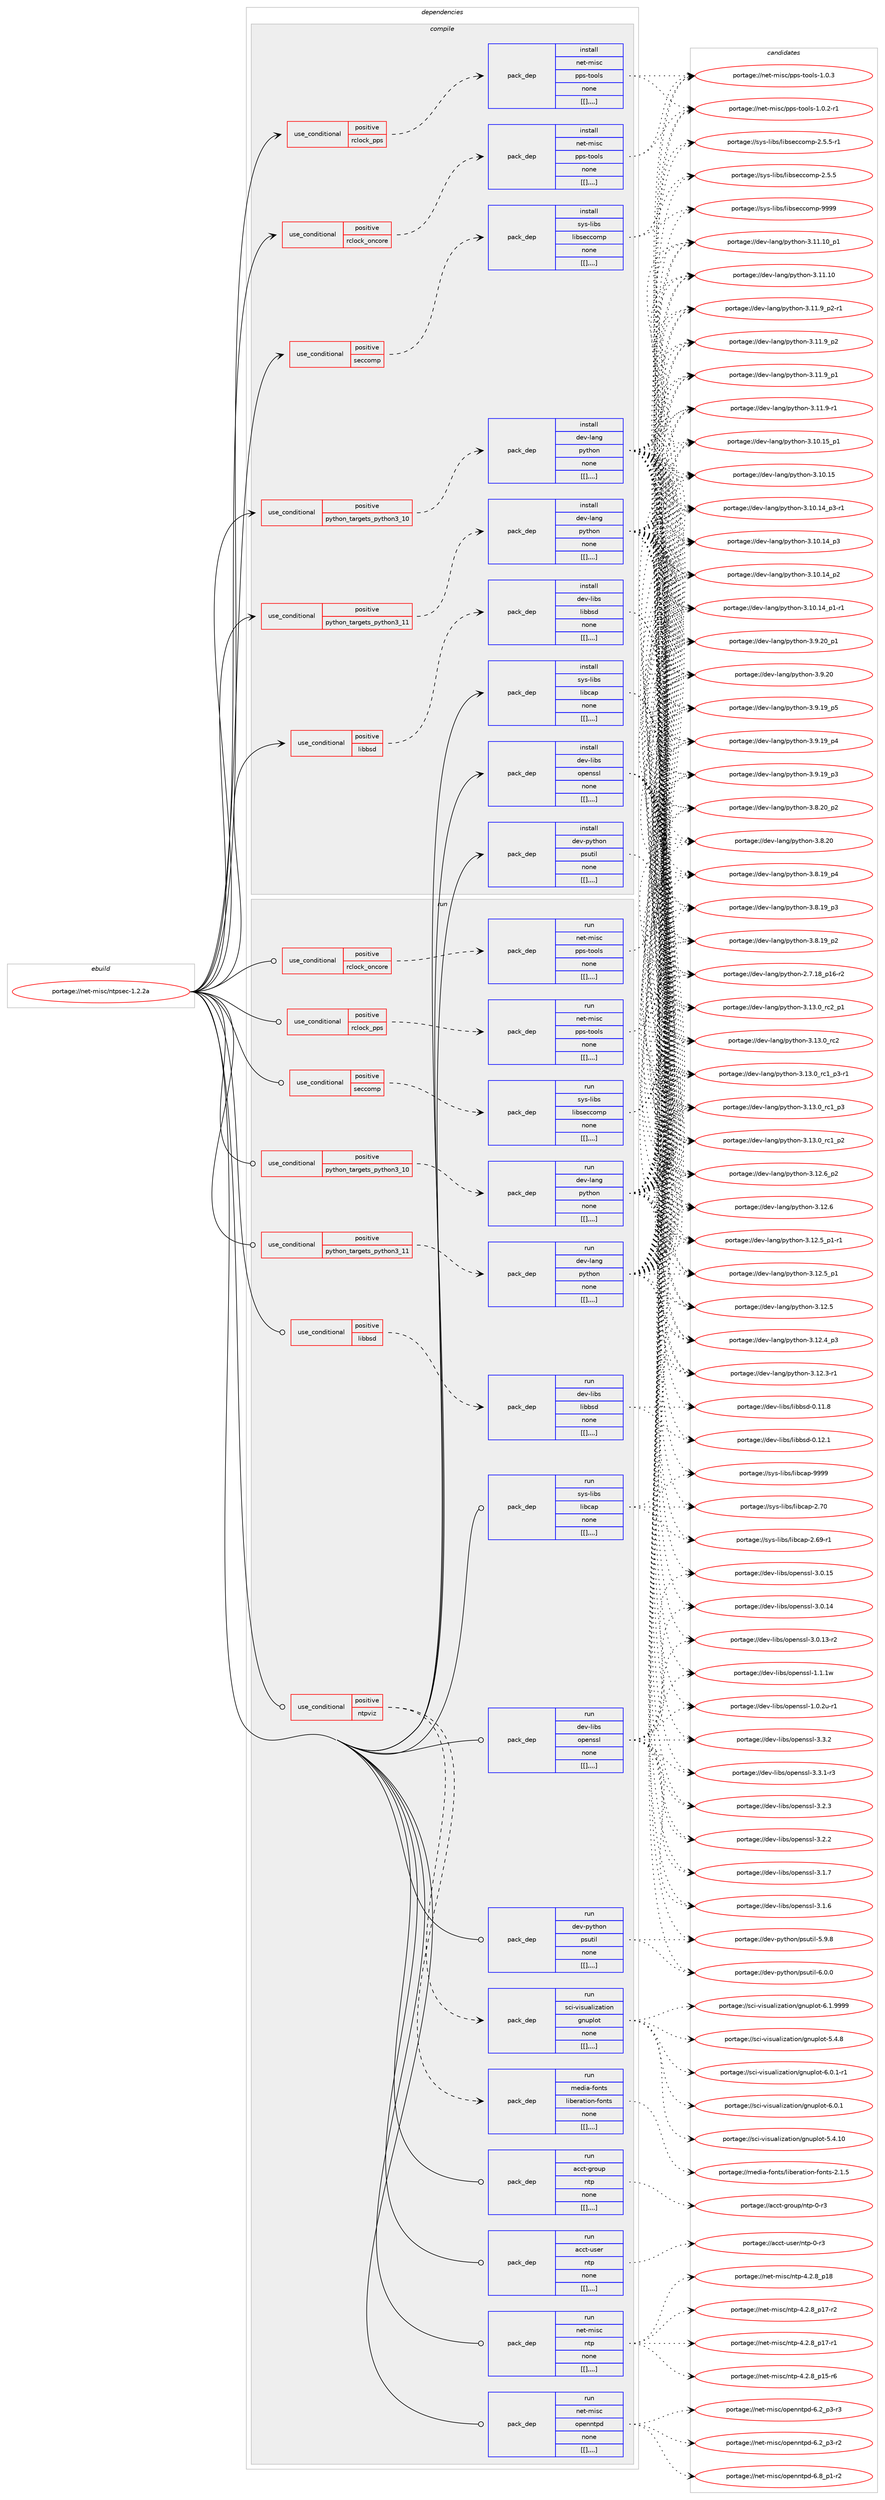 digraph prolog {

# *************
# Graph options
# *************

newrank=true;
concentrate=true;
compound=true;
graph [rankdir=LR,fontname=Helvetica,fontsize=10,ranksep=1.5];#, ranksep=2.5, nodesep=0.2];
edge  [arrowhead=vee];
node  [fontname=Helvetica,fontsize=10];

# **********
# The ebuild
# **********

subgraph cluster_leftcol {
color=gray;
label=<<i>ebuild</i>>;
id [label="portage://net-misc/ntpsec-1.2.2a", color=red, width=4, href="../net-misc/ntpsec-1.2.2a.svg"];
}

# ****************
# The dependencies
# ****************

subgraph cluster_midcol {
color=gray;
label=<<i>dependencies</i>>;
subgraph cluster_compile {
fillcolor="#eeeeee";
style=filled;
label=<<i>compile</i>>;
subgraph cond101853 {
dependency383273 [label=<<TABLE BORDER="0" CELLBORDER="1" CELLSPACING="0" CELLPADDING="4"><TR><TD ROWSPAN="3" CELLPADDING="10">use_conditional</TD></TR><TR><TD>positive</TD></TR><TR><TD>libbsd</TD></TR></TABLE>>, shape=none, color=red];
subgraph pack278698 {
dependency383274 [label=<<TABLE BORDER="0" CELLBORDER="1" CELLSPACING="0" CELLPADDING="4" WIDTH="220"><TR><TD ROWSPAN="6" CELLPADDING="30">pack_dep</TD></TR><TR><TD WIDTH="110">install</TD></TR><TR><TD>dev-libs</TD></TR><TR><TD>libbsd</TD></TR><TR><TD>none</TD></TR><TR><TD>[[],,,,]</TD></TR></TABLE>>, shape=none, color=blue];
}
dependency383273:e -> dependency383274:w [weight=20,style="dashed",arrowhead="vee"];
}
id:e -> dependency383273:w [weight=20,style="solid",arrowhead="vee"];
subgraph cond101854 {
dependency383275 [label=<<TABLE BORDER="0" CELLBORDER="1" CELLSPACING="0" CELLPADDING="4"><TR><TD ROWSPAN="3" CELLPADDING="10">use_conditional</TD></TR><TR><TD>positive</TD></TR><TR><TD>python_targets_python3_10</TD></TR></TABLE>>, shape=none, color=red];
subgraph pack278699 {
dependency383276 [label=<<TABLE BORDER="0" CELLBORDER="1" CELLSPACING="0" CELLPADDING="4" WIDTH="220"><TR><TD ROWSPAN="6" CELLPADDING="30">pack_dep</TD></TR><TR><TD WIDTH="110">install</TD></TR><TR><TD>dev-lang</TD></TR><TR><TD>python</TD></TR><TR><TD>none</TD></TR><TR><TD>[[],,,,]</TD></TR></TABLE>>, shape=none, color=blue];
}
dependency383275:e -> dependency383276:w [weight=20,style="dashed",arrowhead="vee"];
}
id:e -> dependency383275:w [weight=20,style="solid",arrowhead="vee"];
subgraph cond101855 {
dependency383277 [label=<<TABLE BORDER="0" CELLBORDER="1" CELLSPACING="0" CELLPADDING="4"><TR><TD ROWSPAN="3" CELLPADDING="10">use_conditional</TD></TR><TR><TD>positive</TD></TR><TR><TD>python_targets_python3_11</TD></TR></TABLE>>, shape=none, color=red];
subgraph pack278700 {
dependency383278 [label=<<TABLE BORDER="0" CELLBORDER="1" CELLSPACING="0" CELLPADDING="4" WIDTH="220"><TR><TD ROWSPAN="6" CELLPADDING="30">pack_dep</TD></TR><TR><TD WIDTH="110">install</TD></TR><TR><TD>dev-lang</TD></TR><TR><TD>python</TD></TR><TR><TD>none</TD></TR><TR><TD>[[],,,,]</TD></TR></TABLE>>, shape=none, color=blue];
}
dependency383277:e -> dependency383278:w [weight=20,style="dashed",arrowhead="vee"];
}
id:e -> dependency383277:w [weight=20,style="solid",arrowhead="vee"];
subgraph cond101856 {
dependency383279 [label=<<TABLE BORDER="0" CELLBORDER="1" CELLSPACING="0" CELLPADDING="4"><TR><TD ROWSPAN="3" CELLPADDING="10">use_conditional</TD></TR><TR><TD>positive</TD></TR><TR><TD>rclock_oncore</TD></TR></TABLE>>, shape=none, color=red];
subgraph pack278701 {
dependency383280 [label=<<TABLE BORDER="0" CELLBORDER="1" CELLSPACING="0" CELLPADDING="4" WIDTH="220"><TR><TD ROWSPAN="6" CELLPADDING="30">pack_dep</TD></TR><TR><TD WIDTH="110">install</TD></TR><TR><TD>net-misc</TD></TR><TR><TD>pps-tools</TD></TR><TR><TD>none</TD></TR><TR><TD>[[],,,,]</TD></TR></TABLE>>, shape=none, color=blue];
}
dependency383279:e -> dependency383280:w [weight=20,style="dashed",arrowhead="vee"];
}
id:e -> dependency383279:w [weight=20,style="solid",arrowhead="vee"];
subgraph cond101857 {
dependency383281 [label=<<TABLE BORDER="0" CELLBORDER="1" CELLSPACING="0" CELLPADDING="4"><TR><TD ROWSPAN="3" CELLPADDING="10">use_conditional</TD></TR><TR><TD>positive</TD></TR><TR><TD>rclock_pps</TD></TR></TABLE>>, shape=none, color=red];
subgraph pack278702 {
dependency383282 [label=<<TABLE BORDER="0" CELLBORDER="1" CELLSPACING="0" CELLPADDING="4" WIDTH="220"><TR><TD ROWSPAN="6" CELLPADDING="30">pack_dep</TD></TR><TR><TD WIDTH="110">install</TD></TR><TR><TD>net-misc</TD></TR><TR><TD>pps-tools</TD></TR><TR><TD>none</TD></TR><TR><TD>[[],,,,]</TD></TR></TABLE>>, shape=none, color=blue];
}
dependency383281:e -> dependency383282:w [weight=20,style="dashed",arrowhead="vee"];
}
id:e -> dependency383281:w [weight=20,style="solid",arrowhead="vee"];
subgraph cond101858 {
dependency383283 [label=<<TABLE BORDER="0" CELLBORDER="1" CELLSPACING="0" CELLPADDING="4"><TR><TD ROWSPAN="3" CELLPADDING="10">use_conditional</TD></TR><TR><TD>positive</TD></TR><TR><TD>seccomp</TD></TR></TABLE>>, shape=none, color=red];
subgraph pack278703 {
dependency383284 [label=<<TABLE BORDER="0" CELLBORDER="1" CELLSPACING="0" CELLPADDING="4" WIDTH="220"><TR><TD ROWSPAN="6" CELLPADDING="30">pack_dep</TD></TR><TR><TD WIDTH="110">install</TD></TR><TR><TD>sys-libs</TD></TR><TR><TD>libseccomp</TD></TR><TR><TD>none</TD></TR><TR><TD>[[],,,,]</TD></TR></TABLE>>, shape=none, color=blue];
}
dependency383283:e -> dependency383284:w [weight=20,style="dashed",arrowhead="vee"];
}
id:e -> dependency383283:w [weight=20,style="solid",arrowhead="vee"];
subgraph pack278704 {
dependency383285 [label=<<TABLE BORDER="0" CELLBORDER="1" CELLSPACING="0" CELLPADDING="4" WIDTH="220"><TR><TD ROWSPAN="6" CELLPADDING="30">pack_dep</TD></TR><TR><TD WIDTH="110">install</TD></TR><TR><TD>dev-libs</TD></TR><TR><TD>openssl</TD></TR><TR><TD>none</TD></TR><TR><TD>[[],,,,]</TD></TR></TABLE>>, shape=none, color=blue];
}
id:e -> dependency383285:w [weight=20,style="solid",arrowhead="vee"];
subgraph pack278705 {
dependency383286 [label=<<TABLE BORDER="0" CELLBORDER="1" CELLSPACING="0" CELLPADDING="4" WIDTH="220"><TR><TD ROWSPAN="6" CELLPADDING="30">pack_dep</TD></TR><TR><TD WIDTH="110">install</TD></TR><TR><TD>dev-python</TD></TR><TR><TD>psutil</TD></TR><TR><TD>none</TD></TR><TR><TD>[[],,,,]</TD></TR></TABLE>>, shape=none, color=blue];
}
id:e -> dependency383286:w [weight=20,style="solid",arrowhead="vee"];
subgraph pack278706 {
dependency383287 [label=<<TABLE BORDER="0" CELLBORDER="1" CELLSPACING="0" CELLPADDING="4" WIDTH="220"><TR><TD ROWSPAN="6" CELLPADDING="30">pack_dep</TD></TR><TR><TD WIDTH="110">install</TD></TR><TR><TD>sys-libs</TD></TR><TR><TD>libcap</TD></TR><TR><TD>none</TD></TR><TR><TD>[[],,,,]</TD></TR></TABLE>>, shape=none, color=blue];
}
id:e -> dependency383287:w [weight=20,style="solid",arrowhead="vee"];
}
subgraph cluster_compileandrun {
fillcolor="#eeeeee";
style=filled;
label=<<i>compile and run</i>>;
}
subgraph cluster_run {
fillcolor="#eeeeee";
style=filled;
label=<<i>run</i>>;
subgraph cond101859 {
dependency383288 [label=<<TABLE BORDER="0" CELLBORDER="1" CELLSPACING="0" CELLPADDING="4"><TR><TD ROWSPAN="3" CELLPADDING="10">use_conditional</TD></TR><TR><TD>positive</TD></TR><TR><TD>libbsd</TD></TR></TABLE>>, shape=none, color=red];
subgraph pack278707 {
dependency383289 [label=<<TABLE BORDER="0" CELLBORDER="1" CELLSPACING="0" CELLPADDING="4" WIDTH="220"><TR><TD ROWSPAN="6" CELLPADDING="30">pack_dep</TD></TR><TR><TD WIDTH="110">run</TD></TR><TR><TD>dev-libs</TD></TR><TR><TD>libbsd</TD></TR><TR><TD>none</TD></TR><TR><TD>[[],,,,]</TD></TR></TABLE>>, shape=none, color=blue];
}
dependency383288:e -> dependency383289:w [weight=20,style="dashed",arrowhead="vee"];
}
id:e -> dependency383288:w [weight=20,style="solid",arrowhead="odot"];
subgraph cond101860 {
dependency383290 [label=<<TABLE BORDER="0" CELLBORDER="1" CELLSPACING="0" CELLPADDING="4"><TR><TD ROWSPAN="3" CELLPADDING="10">use_conditional</TD></TR><TR><TD>positive</TD></TR><TR><TD>ntpviz</TD></TR></TABLE>>, shape=none, color=red];
subgraph pack278708 {
dependency383291 [label=<<TABLE BORDER="0" CELLBORDER="1" CELLSPACING="0" CELLPADDING="4" WIDTH="220"><TR><TD ROWSPAN="6" CELLPADDING="30">pack_dep</TD></TR><TR><TD WIDTH="110">run</TD></TR><TR><TD>media-fonts</TD></TR><TR><TD>liberation-fonts</TD></TR><TR><TD>none</TD></TR><TR><TD>[[],,,,]</TD></TR></TABLE>>, shape=none, color=blue];
}
dependency383290:e -> dependency383291:w [weight=20,style="dashed",arrowhead="vee"];
subgraph pack278709 {
dependency383292 [label=<<TABLE BORDER="0" CELLBORDER="1" CELLSPACING="0" CELLPADDING="4" WIDTH="220"><TR><TD ROWSPAN="6" CELLPADDING="30">pack_dep</TD></TR><TR><TD WIDTH="110">run</TD></TR><TR><TD>sci-visualization</TD></TR><TR><TD>gnuplot</TD></TR><TR><TD>none</TD></TR><TR><TD>[[],,,,]</TD></TR></TABLE>>, shape=none, color=blue];
}
dependency383290:e -> dependency383292:w [weight=20,style="dashed",arrowhead="vee"];
}
id:e -> dependency383290:w [weight=20,style="solid",arrowhead="odot"];
subgraph cond101861 {
dependency383293 [label=<<TABLE BORDER="0" CELLBORDER="1" CELLSPACING="0" CELLPADDING="4"><TR><TD ROWSPAN="3" CELLPADDING="10">use_conditional</TD></TR><TR><TD>positive</TD></TR><TR><TD>python_targets_python3_10</TD></TR></TABLE>>, shape=none, color=red];
subgraph pack278710 {
dependency383294 [label=<<TABLE BORDER="0" CELLBORDER="1" CELLSPACING="0" CELLPADDING="4" WIDTH="220"><TR><TD ROWSPAN="6" CELLPADDING="30">pack_dep</TD></TR><TR><TD WIDTH="110">run</TD></TR><TR><TD>dev-lang</TD></TR><TR><TD>python</TD></TR><TR><TD>none</TD></TR><TR><TD>[[],,,,]</TD></TR></TABLE>>, shape=none, color=blue];
}
dependency383293:e -> dependency383294:w [weight=20,style="dashed",arrowhead="vee"];
}
id:e -> dependency383293:w [weight=20,style="solid",arrowhead="odot"];
subgraph cond101862 {
dependency383295 [label=<<TABLE BORDER="0" CELLBORDER="1" CELLSPACING="0" CELLPADDING="4"><TR><TD ROWSPAN="3" CELLPADDING="10">use_conditional</TD></TR><TR><TD>positive</TD></TR><TR><TD>python_targets_python3_11</TD></TR></TABLE>>, shape=none, color=red];
subgraph pack278711 {
dependency383296 [label=<<TABLE BORDER="0" CELLBORDER="1" CELLSPACING="0" CELLPADDING="4" WIDTH="220"><TR><TD ROWSPAN="6" CELLPADDING="30">pack_dep</TD></TR><TR><TD WIDTH="110">run</TD></TR><TR><TD>dev-lang</TD></TR><TR><TD>python</TD></TR><TR><TD>none</TD></TR><TR><TD>[[],,,,]</TD></TR></TABLE>>, shape=none, color=blue];
}
dependency383295:e -> dependency383296:w [weight=20,style="dashed",arrowhead="vee"];
}
id:e -> dependency383295:w [weight=20,style="solid",arrowhead="odot"];
subgraph cond101863 {
dependency383297 [label=<<TABLE BORDER="0" CELLBORDER="1" CELLSPACING="0" CELLPADDING="4"><TR><TD ROWSPAN="3" CELLPADDING="10">use_conditional</TD></TR><TR><TD>positive</TD></TR><TR><TD>rclock_oncore</TD></TR></TABLE>>, shape=none, color=red];
subgraph pack278712 {
dependency383298 [label=<<TABLE BORDER="0" CELLBORDER="1" CELLSPACING="0" CELLPADDING="4" WIDTH="220"><TR><TD ROWSPAN="6" CELLPADDING="30">pack_dep</TD></TR><TR><TD WIDTH="110">run</TD></TR><TR><TD>net-misc</TD></TR><TR><TD>pps-tools</TD></TR><TR><TD>none</TD></TR><TR><TD>[[],,,,]</TD></TR></TABLE>>, shape=none, color=blue];
}
dependency383297:e -> dependency383298:w [weight=20,style="dashed",arrowhead="vee"];
}
id:e -> dependency383297:w [weight=20,style="solid",arrowhead="odot"];
subgraph cond101864 {
dependency383299 [label=<<TABLE BORDER="0" CELLBORDER="1" CELLSPACING="0" CELLPADDING="4"><TR><TD ROWSPAN="3" CELLPADDING="10">use_conditional</TD></TR><TR><TD>positive</TD></TR><TR><TD>rclock_pps</TD></TR></TABLE>>, shape=none, color=red];
subgraph pack278713 {
dependency383300 [label=<<TABLE BORDER="0" CELLBORDER="1" CELLSPACING="0" CELLPADDING="4" WIDTH="220"><TR><TD ROWSPAN="6" CELLPADDING="30">pack_dep</TD></TR><TR><TD WIDTH="110">run</TD></TR><TR><TD>net-misc</TD></TR><TR><TD>pps-tools</TD></TR><TR><TD>none</TD></TR><TR><TD>[[],,,,]</TD></TR></TABLE>>, shape=none, color=blue];
}
dependency383299:e -> dependency383300:w [weight=20,style="dashed",arrowhead="vee"];
}
id:e -> dependency383299:w [weight=20,style="solid",arrowhead="odot"];
subgraph cond101865 {
dependency383301 [label=<<TABLE BORDER="0" CELLBORDER="1" CELLSPACING="0" CELLPADDING="4"><TR><TD ROWSPAN="3" CELLPADDING="10">use_conditional</TD></TR><TR><TD>positive</TD></TR><TR><TD>seccomp</TD></TR></TABLE>>, shape=none, color=red];
subgraph pack278714 {
dependency383302 [label=<<TABLE BORDER="0" CELLBORDER="1" CELLSPACING="0" CELLPADDING="4" WIDTH="220"><TR><TD ROWSPAN="6" CELLPADDING="30">pack_dep</TD></TR><TR><TD WIDTH="110">run</TD></TR><TR><TD>sys-libs</TD></TR><TR><TD>libseccomp</TD></TR><TR><TD>none</TD></TR><TR><TD>[[],,,,]</TD></TR></TABLE>>, shape=none, color=blue];
}
dependency383301:e -> dependency383302:w [weight=20,style="dashed",arrowhead="vee"];
}
id:e -> dependency383301:w [weight=20,style="solid",arrowhead="odot"];
subgraph pack278715 {
dependency383303 [label=<<TABLE BORDER="0" CELLBORDER="1" CELLSPACING="0" CELLPADDING="4" WIDTH="220"><TR><TD ROWSPAN="6" CELLPADDING="30">pack_dep</TD></TR><TR><TD WIDTH="110">run</TD></TR><TR><TD>acct-group</TD></TR><TR><TD>ntp</TD></TR><TR><TD>none</TD></TR><TR><TD>[[],,,,]</TD></TR></TABLE>>, shape=none, color=blue];
}
id:e -> dependency383303:w [weight=20,style="solid",arrowhead="odot"];
subgraph pack278716 {
dependency383304 [label=<<TABLE BORDER="0" CELLBORDER="1" CELLSPACING="0" CELLPADDING="4" WIDTH="220"><TR><TD ROWSPAN="6" CELLPADDING="30">pack_dep</TD></TR><TR><TD WIDTH="110">run</TD></TR><TR><TD>acct-user</TD></TR><TR><TD>ntp</TD></TR><TR><TD>none</TD></TR><TR><TD>[[],,,,]</TD></TR></TABLE>>, shape=none, color=blue];
}
id:e -> dependency383304:w [weight=20,style="solid",arrowhead="odot"];
subgraph pack278717 {
dependency383305 [label=<<TABLE BORDER="0" CELLBORDER="1" CELLSPACING="0" CELLPADDING="4" WIDTH="220"><TR><TD ROWSPAN="6" CELLPADDING="30">pack_dep</TD></TR><TR><TD WIDTH="110">run</TD></TR><TR><TD>dev-libs</TD></TR><TR><TD>openssl</TD></TR><TR><TD>none</TD></TR><TR><TD>[[],,,,]</TD></TR></TABLE>>, shape=none, color=blue];
}
id:e -> dependency383305:w [weight=20,style="solid",arrowhead="odot"];
subgraph pack278718 {
dependency383306 [label=<<TABLE BORDER="0" CELLBORDER="1" CELLSPACING="0" CELLPADDING="4" WIDTH="220"><TR><TD ROWSPAN="6" CELLPADDING="30">pack_dep</TD></TR><TR><TD WIDTH="110">run</TD></TR><TR><TD>dev-python</TD></TR><TR><TD>psutil</TD></TR><TR><TD>none</TD></TR><TR><TD>[[],,,,]</TD></TR></TABLE>>, shape=none, color=blue];
}
id:e -> dependency383306:w [weight=20,style="solid",arrowhead="odot"];
subgraph pack278719 {
dependency383307 [label=<<TABLE BORDER="0" CELLBORDER="1" CELLSPACING="0" CELLPADDING="4" WIDTH="220"><TR><TD ROWSPAN="6" CELLPADDING="30">pack_dep</TD></TR><TR><TD WIDTH="110">run</TD></TR><TR><TD>sys-libs</TD></TR><TR><TD>libcap</TD></TR><TR><TD>none</TD></TR><TR><TD>[[],,,,]</TD></TR></TABLE>>, shape=none, color=blue];
}
id:e -> dependency383307:w [weight=20,style="solid",arrowhead="odot"];
subgraph pack278720 {
dependency383308 [label=<<TABLE BORDER="0" CELLBORDER="1" CELLSPACING="0" CELLPADDING="4" WIDTH="220"><TR><TD ROWSPAN="6" CELLPADDING="30">pack_dep</TD></TR><TR><TD WIDTH="110">run</TD></TR><TR><TD>net-misc</TD></TR><TR><TD>ntp</TD></TR><TR><TD>none</TD></TR><TR><TD>[[],,,,]</TD></TR></TABLE>>, shape=none, color=blue];
}
id:e -> dependency383308:w [weight=20,style="solid",arrowhead="odot"];
subgraph pack278721 {
dependency383309 [label=<<TABLE BORDER="0" CELLBORDER="1" CELLSPACING="0" CELLPADDING="4" WIDTH="220"><TR><TD ROWSPAN="6" CELLPADDING="30">pack_dep</TD></TR><TR><TD WIDTH="110">run</TD></TR><TR><TD>net-misc</TD></TR><TR><TD>openntpd</TD></TR><TR><TD>none</TD></TR><TR><TD>[[],,,,]</TD></TR></TABLE>>, shape=none, color=blue];
}
id:e -> dependency383309:w [weight=20,style="solid",arrowhead="odot"];
}
}

# **************
# The candidates
# **************

subgraph cluster_choices {
rank=same;
color=gray;
label=<<i>candidates</i>>;

subgraph choice278698 {
color=black;
nodesep=1;
choice100101118451081059811547108105989811510045484649504649 [label="portage://dev-libs/libbsd-0.12.1", color=red, width=4,href="../dev-libs/libbsd-0.12.1.svg"];
choice100101118451081059811547108105989811510045484649494656 [label="portage://dev-libs/libbsd-0.11.8", color=red, width=4,href="../dev-libs/libbsd-0.11.8.svg"];
dependency383274:e -> choice100101118451081059811547108105989811510045484649504649:w [style=dotted,weight="100"];
dependency383274:e -> choice100101118451081059811547108105989811510045484649494656:w [style=dotted,weight="100"];
}
subgraph choice278699 {
color=black;
nodesep=1;
choice100101118451089711010347112121116104111110455146495146489511499509511249 [label="portage://dev-lang/python-3.13.0_rc2_p1", color=red, width=4,href="../dev-lang/python-3.13.0_rc2_p1.svg"];
choice10010111845108971101034711212111610411111045514649514648951149950 [label="portage://dev-lang/python-3.13.0_rc2", color=red, width=4,href="../dev-lang/python-3.13.0_rc2.svg"];
choice1001011184510897110103471121211161041111104551464951464895114994995112514511449 [label="portage://dev-lang/python-3.13.0_rc1_p3-r1", color=red, width=4,href="../dev-lang/python-3.13.0_rc1_p3-r1.svg"];
choice100101118451089711010347112121116104111110455146495146489511499499511251 [label="portage://dev-lang/python-3.13.0_rc1_p3", color=red, width=4,href="../dev-lang/python-3.13.0_rc1_p3.svg"];
choice100101118451089711010347112121116104111110455146495146489511499499511250 [label="portage://dev-lang/python-3.13.0_rc1_p2", color=red, width=4,href="../dev-lang/python-3.13.0_rc1_p2.svg"];
choice100101118451089711010347112121116104111110455146495046549511250 [label="portage://dev-lang/python-3.12.6_p2", color=red, width=4,href="../dev-lang/python-3.12.6_p2.svg"];
choice10010111845108971101034711212111610411111045514649504654 [label="portage://dev-lang/python-3.12.6", color=red, width=4,href="../dev-lang/python-3.12.6.svg"];
choice1001011184510897110103471121211161041111104551464950465395112494511449 [label="portage://dev-lang/python-3.12.5_p1-r1", color=red, width=4,href="../dev-lang/python-3.12.5_p1-r1.svg"];
choice100101118451089711010347112121116104111110455146495046539511249 [label="portage://dev-lang/python-3.12.5_p1", color=red, width=4,href="../dev-lang/python-3.12.5_p1.svg"];
choice10010111845108971101034711212111610411111045514649504653 [label="portage://dev-lang/python-3.12.5", color=red, width=4,href="../dev-lang/python-3.12.5.svg"];
choice100101118451089711010347112121116104111110455146495046529511251 [label="portage://dev-lang/python-3.12.4_p3", color=red, width=4,href="../dev-lang/python-3.12.4_p3.svg"];
choice100101118451089711010347112121116104111110455146495046514511449 [label="portage://dev-lang/python-3.12.3-r1", color=red, width=4,href="../dev-lang/python-3.12.3-r1.svg"];
choice10010111845108971101034711212111610411111045514649494649489511249 [label="portage://dev-lang/python-3.11.10_p1", color=red, width=4,href="../dev-lang/python-3.11.10_p1.svg"];
choice1001011184510897110103471121211161041111104551464949464948 [label="portage://dev-lang/python-3.11.10", color=red, width=4,href="../dev-lang/python-3.11.10.svg"];
choice1001011184510897110103471121211161041111104551464949465795112504511449 [label="portage://dev-lang/python-3.11.9_p2-r1", color=red, width=4,href="../dev-lang/python-3.11.9_p2-r1.svg"];
choice100101118451089711010347112121116104111110455146494946579511250 [label="portage://dev-lang/python-3.11.9_p2", color=red, width=4,href="../dev-lang/python-3.11.9_p2.svg"];
choice100101118451089711010347112121116104111110455146494946579511249 [label="portage://dev-lang/python-3.11.9_p1", color=red, width=4,href="../dev-lang/python-3.11.9_p1.svg"];
choice100101118451089711010347112121116104111110455146494946574511449 [label="portage://dev-lang/python-3.11.9-r1", color=red, width=4,href="../dev-lang/python-3.11.9-r1.svg"];
choice10010111845108971101034711212111610411111045514649484649539511249 [label="portage://dev-lang/python-3.10.15_p1", color=red, width=4,href="../dev-lang/python-3.10.15_p1.svg"];
choice1001011184510897110103471121211161041111104551464948464953 [label="portage://dev-lang/python-3.10.15", color=red, width=4,href="../dev-lang/python-3.10.15.svg"];
choice100101118451089711010347112121116104111110455146494846495295112514511449 [label="portage://dev-lang/python-3.10.14_p3-r1", color=red, width=4,href="../dev-lang/python-3.10.14_p3-r1.svg"];
choice10010111845108971101034711212111610411111045514649484649529511251 [label="portage://dev-lang/python-3.10.14_p3", color=red, width=4,href="../dev-lang/python-3.10.14_p3.svg"];
choice10010111845108971101034711212111610411111045514649484649529511250 [label="portage://dev-lang/python-3.10.14_p2", color=red, width=4,href="../dev-lang/python-3.10.14_p2.svg"];
choice100101118451089711010347112121116104111110455146494846495295112494511449 [label="portage://dev-lang/python-3.10.14_p1-r1", color=red, width=4,href="../dev-lang/python-3.10.14_p1-r1.svg"];
choice100101118451089711010347112121116104111110455146574650489511249 [label="portage://dev-lang/python-3.9.20_p1", color=red, width=4,href="../dev-lang/python-3.9.20_p1.svg"];
choice10010111845108971101034711212111610411111045514657465048 [label="portage://dev-lang/python-3.9.20", color=red, width=4,href="../dev-lang/python-3.9.20.svg"];
choice100101118451089711010347112121116104111110455146574649579511253 [label="portage://dev-lang/python-3.9.19_p5", color=red, width=4,href="../dev-lang/python-3.9.19_p5.svg"];
choice100101118451089711010347112121116104111110455146574649579511252 [label="portage://dev-lang/python-3.9.19_p4", color=red, width=4,href="../dev-lang/python-3.9.19_p4.svg"];
choice100101118451089711010347112121116104111110455146574649579511251 [label="portage://dev-lang/python-3.9.19_p3", color=red, width=4,href="../dev-lang/python-3.9.19_p3.svg"];
choice100101118451089711010347112121116104111110455146564650489511250 [label="portage://dev-lang/python-3.8.20_p2", color=red, width=4,href="../dev-lang/python-3.8.20_p2.svg"];
choice10010111845108971101034711212111610411111045514656465048 [label="portage://dev-lang/python-3.8.20", color=red, width=4,href="../dev-lang/python-3.8.20.svg"];
choice100101118451089711010347112121116104111110455146564649579511252 [label="portage://dev-lang/python-3.8.19_p4", color=red, width=4,href="../dev-lang/python-3.8.19_p4.svg"];
choice100101118451089711010347112121116104111110455146564649579511251 [label="portage://dev-lang/python-3.8.19_p3", color=red, width=4,href="../dev-lang/python-3.8.19_p3.svg"];
choice100101118451089711010347112121116104111110455146564649579511250 [label="portage://dev-lang/python-3.8.19_p2", color=red, width=4,href="../dev-lang/python-3.8.19_p2.svg"];
choice100101118451089711010347112121116104111110455046554649569511249544511450 [label="portage://dev-lang/python-2.7.18_p16-r2", color=red, width=4,href="../dev-lang/python-2.7.18_p16-r2.svg"];
dependency383276:e -> choice100101118451089711010347112121116104111110455146495146489511499509511249:w [style=dotted,weight="100"];
dependency383276:e -> choice10010111845108971101034711212111610411111045514649514648951149950:w [style=dotted,weight="100"];
dependency383276:e -> choice1001011184510897110103471121211161041111104551464951464895114994995112514511449:w [style=dotted,weight="100"];
dependency383276:e -> choice100101118451089711010347112121116104111110455146495146489511499499511251:w [style=dotted,weight="100"];
dependency383276:e -> choice100101118451089711010347112121116104111110455146495146489511499499511250:w [style=dotted,weight="100"];
dependency383276:e -> choice100101118451089711010347112121116104111110455146495046549511250:w [style=dotted,weight="100"];
dependency383276:e -> choice10010111845108971101034711212111610411111045514649504654:w [style=dotted,weight="100"];
dependency383276:e -> choice1001011184510897110103471121211161041111104551464950465395112494511449:w [style=dotted,weight="100"];
dependency383276:e -> choice100101118451089711010347112121116104111110455146495046539511249:w [style=dotted,weight="100"];
dependency383276:e -> choice10010111845108971101034711212111610411111045514649504653:w [style=dotted,weight="100"];
dependency383276:e -> choice100101118451089711010347112121116104111110455146495046529511251:w [style=dotted,weight="100"];
dependency383276:e -> choice100101118451089711010347112121116104111110455146495046514511449:w [style=dotted,weight="100"];
dependency383276:e -> choice10010111845108971101034711212111610411111045514649494649489511249:w [style=dotted,weight="100"];
dependency383276:e -> choice1001011184510897110103471121211161041111104551464949464948:w [style=dotted,weight="100"];
dependency383276:e -> choice1001011184510897110103471121211161041111104551464949465795112504511449:w [style=dotted,weight="100"];
dependency383276:e -> choice100101118451089711010347112121116104111110455146494946579511250:w [style=dotted,weight="100"];
dependency383276:e -> choice100101118451089711010347112121116104111110455146494946579511249:w [style=dotted,weight="100"];
dependency383276:e -> choice100101118451089711010347112121116104111110455146494946574511449:w [style=dotted,weight="100"];
dependency383276:e -> choice10010111845108971101034711212111610411111045514649484649539511249:w [style=dotted,weight="100"];
dependency383276:e -> choice1001011184510897110103471121211161041111104551464948464953:w [style=dotted,weight="100"];
dependency383276:e -> choice100101118451089711010347112121116104111110455146494846495295112514511449:w [style=dotted,weight="100"];
dependency383276:e -> choice10010111845108971101034711212111610411111045514649484649529511251:w [style=dotted,weight="100"];
dependency383276:e -> choice10010111845108971101034711212111610411111045514649484649529511250:w [style=dotted,weight="100"];
dependency383276:e -> choice100101118451089711010347112121116104111110455146494846495295112494511449:w [style=dotted,weight="100"];
dependency383276:e -> choice100101118451089711010347112121116104111110455146574650489511249:w [style=dotted,weight="100"];
dependency383276:e -> choice10010111845108971101034711212111610411111045514657465048:w [style=dotted,weight="100"];
dependency383276:e -> choice100101118451089711010347112121116104111110455146574649579511253:w [style=dotted,weight="100"];
dependency383276:e -> choice100101118451089711010347112121116104111110455146574649579511252:w [style=dotted,weight="100"];
dependency383276:e -> choice100101118451089711010347112121116104111110455146574649579511251:w [style=dotted,weight="100"];
dependency383276:e -> choice100101118451089711010347112121116104111110455146564650489511250:w [style=dotted,weight="100"];
dependency383276:e -> choice10010111845108971101034711212111610411111045514656465048:w [style=dotted,weight="100"];
dependency383276:e -> choice100101118451089711010347112121116104111110455146564649579511252:w [style=dotted,weight="100"];
dependency383276:e -> choice100101118451089711010347112121116104111110455146564649579511251:w [style=dotted,weight="100"];
dependency383276:e -> choice100101118451089711010347112121116104111110455146564649579511250:w [style=dotted,weight="100"];
dependency383276:e -> choice100101118451089711010347112121116104111110455046554649569511249544511450:w [style=dotted,weight="100"];
}
subgraph choice278700 {
color=black;
nodesep=1;
choice100101118451089711010347112121116104111110455146495146489511499509511249 [label="portage://dev-lang/python-3.13.0_rc2_p1", color=red, width=4,href="../dev-lang/python-3.13.0_rc2_p1.svg"];
choice10010111845108971101034711212111610411111045514649514648951149950 [label="portage://dev-lang/python-3.13.0_rc2", color=red, width=4,href="../dev-lang/python-3.13.0_rc2.svg"];
choice1001011184510897110103471121211161041111104551464951464895114994995112514511449 [label="portage://dev-lang/python-3.13.0_rc1_p3-r1", color=red, width=4,href="../dev-lang/python-3.13.0_rc1_p3-r1.svg"];
choice100101118451089711010347112121116104111110455146495146489511499499511251 [label="portage://dev-lang/python-3.13.0_rc1_p3", color=red, width=4,href="../dev-lang/python-3.13.0_rc1_p3.svg"];
choice100101118451089711010347112121116104111110455146495146489511499499511250 [label="portage://dev-lang/python-3.13.0_rc1_p2", color=red, width=4,href="../dev-lang/python-3.13.0_rc1_p2.svg"];
choice100101118451089711010347112121116104111110455146495046549511250 [label="portage://dev-lang/python-3.12.6_p2", color=red, width=4,href="../dev-lang/python-3.12.6_p2.svg"];
choice10010111845108971101034711212111610411111045514649504654 [label="portage://dev-lang/python-3.12.6", color=red, width=4,href="../dev-lang/python-3.12.6.svg"];
choice1001011184510897110103471121211161041111104551464950465395112494511449 [label="portage://dev-lang/python-3.12.5_p1-r1", color=red, width=4,href="../dev-lang/python-3.12.5_p1-r1.svg"];
choice100101118451089711010347112121116104111110455146495046539511249 [label="portage://dev-lang/python-3.12.5_p1", color=red, width=4,href="../dev-lang/python-3.12.5_p1.svg"];
choice10010111845108971101034711212111610411111045514649504653 [label="portage://dev-lang/python-3.12.5", color=red, width=4,href="../dev-lang/python-3.12.5.svg"];
choice100101118451089711010347112121116104111110455146495046529511251 [label="portage://dev-lang/python-3.12.4_p3", color=red, width=4,href="../dev-lang/python-3.12.4_p3.svg"];
choice100101118451089711010347112121116104111110455146495046514511449 [label="portage://dev-lang/python-3.12.3-r1", color=red, width=4,href="../dev-lang/python-3.12.3-r1.svg"];
choice10010111845108971101034711212111610411111045514649494649489511249 [label="portage://dev-lang/python-3.11.10_p1", color=red, width=4,href="../dev-lang/python-3.11.10_p1.svg"];
choice1001011184510897110103471121211161041111104551464949464948 [label="portage://dev-lang/python-3.11.10", color=red, width=4,href="../dev-lang/python-3.11.10.svg"];
choice1001011184510897110103471121211161041111104551464949465795112504511449 [label="portage://dev-lang/python-3.11.9_p2-r1", color=red, width=4,href="../dev-lang/python-3.11.9_p2-r1.svg"];
choice100101118451089711010347112121116104111110455146494946579511250 [label="portage://dev-lang/python-3.11.9_p2", color=red, width=4,href="../dev-lang/python-3.11.9_p2.svg"];
choice100101118451089711010347112121116104111110455146494946579511249 [label="portage://dev-lang/python-3.11.9_p1", color=red, width=4,href="../dev-lang/python-3.11.9_p1.svg"];
choice100101118451089711010347112121116104111110455146494946574511449 [label="portage://dev-lang/python-3.11.9-r1", color=red, width=4,href="../dev-lang/python-3.11.9-r1.svg"];
choice10010111845108971101034711212111610411111045514649484649539511249 [label="portage://dev-lang/python-3.10.15_p1", color=red, width=4,href="../dev-lang/python-3.10.15_p1.svg"];
choice1001011184510897110103471121211161041111104551464948464953 [label="portage://dev-lang/python-3.10.15", color=red, width=4,href="../dev-lang/python-3.10.15.svg"];
choice100101118451089711010347112121116104111110455146494846495295112514511449 [label="portage://dev-lang/python-3.10.14_p3-r1", color=red, width=4,href="../dev-lang/python-3.10.14_p3-r1.svg"];
choice10010111845108971101034711212111610411111045514649484649529511251 [label="portage://dev-lang/python-3.10.14_p3", color=red, width=4,href="../dev-lang/python-3.10.14_p3.svg"];
choice10010111845108971101034711212111610411111045514649484649529511250 [label="portage://dev-lang/python-3.10.14_p2", color=red, width=4,href="../dev-lang/python-3.10.14_p2.svg"];
choice100101118451089711010347112121116104111110455146494846495295112494511449 [label="portage://dev-lang/python-3.10.14_p1-r1", color=red, width=4,href="../dev-lang/python-3.10.14_p1-r1.svg"];
choice100101118451089711010347112121116104111110455146574650489511249 [label="portage://dev-lang/python-3.9.20_p1", color=red, width=4,href="../dev-lang/python-3.9.20_p1.svg"];
choice10010111845108971101034711212111610411111045514657465048 [label="portage://dev-lang/python-3.9.20", color=red, width=4,href="../dev-lang/python-3.9.20.svg"];
choice100101118451089711010347112121116104111110455146574649579511253 [label="portage://dev-lang/python-3.9.19_p5", color=red, width=4,href="../dev-lang/python-3.9.19_p5.svg"];
choice100101118451089711010347112121116104111110455146574649579511252 [label="portage://dev-lang/python-3.9.19_p4", color=red, width=4,href="../dev-lang/python-3.9.19_p4.svg"];
choice100101118451089711010347112121116104111110455146574649579511251 [label="portage://dev-lang/python-3.9.19_p3", color=red, width=4,href="../dev-lang/python-3.9.19_p3.svg"];
choice100101118451089711010347112121116104111110455146564650489511250 [label="portage://dev-lang/python-3.8.20_p2", color=red, width=4,href="../dev-lang/python-3.8.20_p2.svg"];
choice10010111845108971101034711212111610411111045514656465048 [label="portage://dev-lang/python-3.8.20", color=red, width=4,href="../dev-lang/python-3.8.20.svg"];
choice100101118451089711010347112121116104111110455146564649579511252 [label="portage://dev-lang/python-3.8.19_p4", color=red, width=4,href="../dev-lang/python-3.8.19_p4.svg"];
choice100101118451089711010347112121116104111110455146564649579511251 [label="portage://dev-lang/python-3.8.19_p3", color=red, width=4,href="../dev-lang/python-3.8.19_p3.svg"];
choice100101118451089711010347112121116104111110455146564649579511250 [label="portage://dev-lang/python-3.8.19_p2", color=red, width=4,href="../dev-lang/python-3.8.19_p2.svg"];
choice100101118451089711010347112121116104111110455046554649569511249544511450 [label="portage://dev-lang/python-2.7.18_p16-r2", color=red, width=4,href="../dev-lang/python-2.7.18_p16-r2.svg"];
dependency383278:e -> choice100101118451089711010347112121116104111110455146495146489511499509511249:w [style=dotted,weight="100"];
dependency383278:e -> choice10010111845108971101034711212111610411111045514649514648951149950:w [style=dotted,weight="100"];
dependency383278:e -> choice1001011184510897110103471121211161041111104551464951464895114994995112514511449:w [style=dotted,weight="100"];
dependency383278:e -> choice100101118451089711010347112121116104111110455146495146489511499499511251:w [style=dotted,weight="100"];
dependency383278:e -> choice100101118451089711010347112121116104111110455146495146489511499499511250:w [style=dotted,weight="100"];
dependency383278:e -> choice100101118451089711010347112121116104111110455146495046549511250:w [style=dotted,weight="100"];
dependency383278:e -> choice10010111845108971101034711212111610411111045514649504654:w [style=dotted,weight="100"];
dependency383278:e -> choice1001011184510897110103471121211161041111104551464950465395112494511449:w [style=dotted,weight="100"];
dependency383278:e -> choice100101118451089711010347112121116104111110455146495046539511249:w [style=dotted,weight="100"];
dependency383278:e -> choice10010111845108971101034711212111610411111045514649504653:w [style=dotted,weight="100"];
dependency383278:e -> choice100101118451089711010347112121116104111110455146495046529511251:w [style=dotted,weight="100"];
dependency383278:e -> choice100101118451089711010347112121116104111110455146495046514511449:w [style=dotted,weight="100"];
dependency383278:e -> choice10010111845108971101034711212111610411111045514649494649489511249:w [style=dotted,weight="100"];
dependency383278:e -> choice1001011184510897110103471121211161041111104551464949464948:w [style=dotted,weight="100"];
dependency383278:e -> choice1001011184510897110103471121211161041111104551464949465795112504511449:w [style=dotted,weight="100"];
dependency383278:e -> choice100101118451089711010347112121116104111110455146494946579511250:w [style=dotted,weight="100"];
dependency383278:e -> choice100101118451089711010347112121116104111110455146494946579511249:w [style=dotted,weight="100"];
dependency383278:e -> choice100101118451089711010347112121116104111110455146494946574511449:w [style=dotted,weight="100"];
dependency383278:e -> choice10010111845108971101034711212111610411111045514649484649539511249:w [style=dotted,weight="100"];
dependency383278:e -> choice1001011184510897110103471121211161041111104551464948464953:w [style=dotted,weight="100"];
dependency383278:e -> choice100101118451089711010347112121116104111110455146494846495295112514511449:w [style=dotted,weight="100"];
dependency383278:e -> choice10010111845108971101034711212111610411111045514649484649529511251:w [style=dotted,weight="100"];
dependency383278:e -> choice10010111845108971101034711212111610411111045514649484649529511250:w [style=dotted,weight="100"];
dependency383278:e -> choice100101118451089711010347112121116104111110455146494846495295112494511449:w [style=dotted,weight="100"];
dependency383278:e -> choice100101118451089711010347112121116104111110455146574650489511249:w [style=dotted,weight="100"];
dependency383278:e -> choice10010111845108971101034711212111610411111045514657465048:w [style=dotted,weight="100"];
dependency383278:e -> choice100101118451089711010347112121116104111110455146574649579511253:w [style=dotted,weight="100"];
dependency383278:e -> choice100101118451089711010347112121116104111110455146574649579511252:w [style=dotted,weight="100"];
dependency383278:e -> choice100101118451089711010347112121116104111110455146574649579511251:w [style=dotted,weight="100"];
dependency383278:e -> choice100101118451089711010347112121116104111110455146564650489511250:w [style=dotted,weight="100"];
dependency383278:e -> choice10010111845108971101034711212111610411111045514656465048:w [style=dotted,weight="100"];
dependency383278:e -> choice100101118451089711010347112121116104111110455146564649579511252:w [style=dotted,weight="100"];
dependency383278:e -> choice100101118451089711010347112121116104111110455146564649579511251:w [style=dotted,weight="100"];
dependency383278:e -> choice100101118451089711010347112121116104111110455146564649579511250:w [style=dotted,weight="100"];
dependency383278:e -> choice100101118451089711010347112121116104111110455046554649569511249544511450:w [style=dotted,weight="100"];
}
subgraph choice278701 {
color=black;
nodesep=1;
choice11010111645109105115994711211211545116111111108115454946484651 [label="portage://net-misc/pps-tools-1.0.3", color=red, width=4,href="../net-misc/pps-tools-1.0.3.svg"];
choice110101116451091051159947112112115451161111111081154549464846504511449 [label="portage://net-misc/pps-tools-1.0.2-r1", color=red, width=4,href="../net-misc/pps-tools-1.0.2-r1.svg"];
dependency383280:e -> choice11010111645109105115994711211211545116111111108115454946484651:w [style=dotted,weight="100"];
dependency383280:e -> choice110101116451091051159947112112115451161111111081154549464846504511449:w [style=dotted,weight="100"];
}
subgraph choice278702 {
color=black;
nodesep=1;
choice11010111645109105115994711211211545116111111108115454946484651 [label="portage://net-misc/pps-tools-1.0.3", color=red, width=4,href="../net-misc/pps-tools-1.0.3.svg"];
choice110101116451091051159947112112115451161111111081154549464846504511449 [label="portage://net-misc/pps-tools-1.0.2-r1", color=red, width=4,href="../net-misc/pps-tools-1.0.2-r1.svg"];
dependency383282:e -> choice11010111645109105115994711211211545116111111108115454946484651:w [style=dotted,weight="100"];
dependency383282:e -> choice110101116451091051159947112112115451161111111081154549464846504511449:w [style=dotted,weight="100"];
}
subgraph choice278703 {
color=black;
nodesep=1;
choice1151211154510810598115471081059811510199991111091124557575757 [label="portage://sys-libs/libseccomp-9999", color=red, width=4,href="../sys-libs/libseccomp-9999.svg"];
choice1151211154510810598115471081059811510199991111091124550465346534511449 [label="portage://sys-libs/libseccomp-2.5.5-r1", color=red, width=4,href="../sys-libs/libseccomp-2.5.5-r1.svg"];
choice115121115451081059811547108105981151019999111109112455046534653 [label="portage://sys-libs/libseccomp-2.5.5", color=red, width=4,href="../sys-libs/libseccomp-2.5.5.svg"];
dependency383284:e -> choice1151211154510810598115471081059811510199991111091124557575757:w [style=dotted,weight="100"];
dependency383284:e -> choice1151211154510810598115471081059811510199991111091124550465346534511449:w [style=dotted,weight="100"];
dependency383284:e -> choice115121115451081059811547108105981151019999111109112455046534653:w [style=dotted,weight="100"];
}
subgraph choice278704 {
color=black;
nodesep=1;
choice100101118451081059811547111112101110115115108455146514650 [label="portage://dev-libs/openssl-3.3.2", color=red, width=4,href="../dev-libs/openssl-3.3.2.svg"];
choice1001011184510810598115471111121011101151151084551465146494511451 [label="portage://dev-libs/openssl-3.3.1-r3", color=red, width=4,href="../dev-libs/openssl-3.3.1-r3.svg"];
choice100101118451081059811547111112101110115115108455146504651 [label="portage://dev-libs/openssl-3.2.3", color=red, width=4,href="../dev-libs/openssl-3.2.3.svg"];
choice100101118451081059811547111112101110115115108455146504650 [label="portage://dev-libs/openssl-3.2.2", color=red, width=4,href="../dev-libs/openssl-3.2.2.svg"];
choice100101118451081059811547111112101110115115108455146494655 [label="portage://dev-libs/openssl-3.1.7", color=red, width=4,href="../dev-libs/openssl-3.1.7.svg"];
choice100101118451081059811547111112101110115115108455146494654 [label="portage://dev-libs/openssl-3.1.6", color=red, width=4,href="../dev-libs/openssl-3.1.6.svg"];
choice10010111845108105981154711111210111011511510845514648464953 [label="portage://dev-libs/openssl-3.0.15", color=red, width=4,href="../dev-libs/openssl-3.0.15.svg"];
choice10010111845108105981154711111210111011511510845514648464952 [label="portage://dev-libs/openssl-3.0.14", color=red, width=4,href="../dev-libs/openssl-3.0.14.svg"];
choice100101118451081059811547111112101110115115108455146484649514511450 [label="portage://dev-libs/openssl-3.0.13-r2", color=red, width=4,href="../dev-libs/openssl-3.0.13-r2.svg"];
choice100101118451081059811547111112101110115115108454946494649119 [label="portage://dev-libs/openssl-1.1.1w", color=red, width=4,href="../dev-libs/openssl-1.1.1w.svg"];
choice1001011184510810598115471111121011101151151084549464846501174511449 [label="portage://dev-libs/openssl-1.0.2u-r1", color=red, width=4,href="../dev-libs/openssl-1.0.2u-r1.svg"];
dependency383285:e -> choice100101118451081059811547111112101110115115108455146514650:w [style=dotted,weight="100"];
dependency383285:e -> choice1001011184510810598115471111121011101151151084551465146494511451:w [style=dotted,weight="100"];
dependency383285:e -> choice100101118451081059811547111112101110115115108455146504651:w [style=dotted,weight="100"];
dependency383285:e -> choice100101118451081059811547111112101110115115108455146504650:w [style=dotted,weight="100"];
dependency383285:e -> choice100101118451081059811547111112101110115115108455146494655:w [style=dotted,weight="100"];
dependency383285:e -> choice100101118451081059811547111112101110115115108455146494654:w [style=dotted,weight="100"];
dependency383285:e -> choice10010111845108105981154711111210111011511510845514648464953:w [style=dotted,weight="100"];
dependency383285:e -> choice10010111845108105981154711111210111011511510845514648464952:w [style=dotted,weight="100"];
dependency383285:e -> choice100101118451081059811547111112101110115115108455146484649514511450:w [style=dotted,weight="100"];
dependency383285:e -> choice100101118451081059811547111112101110115115108454946494649119:w [style=dotted,weight="100"];
dependency383285:e -> choice1001011184510810598115471111121011101151151084549464846501174511449:w [style=dotted,weight="100"];
}
subgraph choice278705 {
color=black;
nodesep=1;
choice1001011184511212111610411111047112115117116105108455446484648 [label="portage://dev-python/psutil-6.0.0", color=red, width=4,href="../dev-python/psutil-6.0.0.svg"];
choice1001011184511212111610411111047112115117116105108455346574656 [label="portage://dev-python/psutil-5.9.8", color=red, width=4,href="../dev-python/psutil-5.9.8.svg"];
dependency383286:e -> choice1001011184511212111610411111047112115117116105108455446484648:w [style=dotted,weight="100"];
dependency383286:e -> choice1001011184511212111610411111047112115117116105108455346574656:w [style=dotted,weight="100"];
}
subgraph choice278706 {
color=black;
nodesep=1;
choice1151211154510810598115471081059899971124557575757 [label="portage://sys-libs/libcap-9999", color=red, width=4,href="../sys-libs/libcap-9999.svg"];
choice1151211154510810598115471081059899971124550465548 [label="portage://sys-libs/libcap-2.70", color=red, width=4,href="../sys-libs/libcap-2.70.svg"];
choice11512111545108105981154710810598999711245504654574511449 [label="portage://sys-libs/libcap-2.69-r1", color=red, width=4,href="../sys-libs/libcap-2.69-r1.svg"];
dependency383287:e -> choice1151211154510810598115471081059899971124557575757:w [style=dotted,weight="100"];
dependency383287:e -> choice1151211154510810598115471081059899971124550465548:w [style=dotted,weight="100"];
dependency383287:e -> choice11512111545108105981154710810598999711245504654574511449:w [style=dotted,weight="100"];
}
subgraph choice278707 {
color=black;
nodesep=1;
choice100101118451081059811547108105989811510045484649504649 [label="portage://dev-libs/libbsd-0.12.1", color=red, width=4,href="../dev-libs/libbsd-0.12.1.svg"];
choice100101118451081059811547108105989811510045484649494656 [label="portage://dev-libs/libbsd-0.11.8", color=red, width=4,href="../dev-libs/libbsd-0.11.8.svg"];
dependency383289:e -> choice100101118451081059811547108105989811510045484649504649:w [style=dotted,weight="100"];
dependency383289:e -> choice100101118451081059811547108105989811510045484649494656:w [style=dotted,weight="100"];
}
subgraph choice278708 {
color=black;
nodesep=1;
choice109101100105974510211111011611547108105981011149711610511111045102111110116115455046494653 [label="portage://media-fonts/liberation-fonts-2.1.5", color=red, width=4,href="../media-fonts/liberation-fonts-2.1.5.svg"];
dependency383291:e -> choice109101100105974510211111011611547108105981011149711610511111045102111110116115455046494653:w [style=dotted,weight="100"];
}
subgraph choice278709 {
color=black;
nodesep=1;
choice1159910545118105115117971081051229711610511111047103110117112108111116455446494657575757 [label="portage://sci-visualization/gnuplot-6.1.9999", color=red, width=4,href="../sci-visualization/gnuplot-6.1.9999.svg"];
choice11599105451181051151179710810512297116105111110471031101171121081111164554464846494511449 [label="portage://sci-visualization/gnuplot-6.0.1-r1", color=red, width=4,href="../sci-visualization/gnuplot-6.0.1-r1.svg"];
choice1159910545118105115117971081051229711610511111047103110117112108111116455446484649 [label="portage://sci-visualization/gnuplot-6.0.1", color=red, width=4,href="../sci-visualization/gnuplot-6.0.1.svg"];
choice115991054511810511511797108105122971161051111104710311011711210811111645534652464948 [label="portage://sci-visualization/gnuplot-5.4.10", color=red, width=4,href="../sci-visualization/gnuplot-5.4.10.svg"];
choice1159910545118105115117971081051229711610511111047103110117112108111116455346524656 [label="portage://sci-visualization/gnuplot-5.4.8", color=red, width=4,href="../sci-visualization/gnuplot-5.4.8.svg"];
dependency383292:e -> choice1159910545118105115117971081051229711610511111047103110117112108111116455446494657575757:w [style=dotted,weight="100"];
dependency383292:e -> choice11599105451181051151179710810512297116105111110471031101171121081111164554464846494511449:w [style=dotted,weight="100"];
dependency383292:e -> choice1159910545118105115117971081051229711610511111047103110117112108111116455446484649:w [style=dotted,weight="100"];
dependency383292:e -> choice115991054511810511511797108105122971161051111104710311011711210811111645534652464948:w [style=dotted,weight="100"];
dependency383292:e -> choice1159910545118105115117971081051229711610511111047103110117112108111116455346524656:w [style=dotted,weight="100"];
}
subgraph choice278710 {
color=black;
nodesep=1;
choice100101118451089711010347112121116104111110455146495146489511499509511249 [label="portage://dev-lang/python-3.13.0_rc2_p1", color=red, width=4,href="../dev-lang/python-3.13.0_rc2_p1.svg"];
choice10010111845108971101034711212111610411111045514649514648951149950 [label="portage://dev-lang/python-3.13.0_rc2", color=red, width=4,href="../dev-lang/python-3.13.0_rc2.svg"];
choice1001011184510897110103471121211161041111104551464951464895114994995112514511449 [label="portage://dev-lang/python-3.13.0_rc1_p3-r1", color=red, width=4,href="../dev-lang/python-3.13.0_rc1_p3-r1.svg"];
choice100101118451089711010347112121116104111110455146495146489511499499511251 [label="portage://dev-lang/python-3.13.0_rc1_p3", color=red, width=4,href="../dev-lang/python-3.13.0_rc1_p3.svg"];
choice100101118451089711010347112121116104111110455146495146489511499499511250 [label="portage://dev-lang/python-3.13.0_rc1_p2", color=red, width=4,href="../dev-lang/python-3.13.0_rc1_p2.svg"];
choice100101118451089711010347112121116104111110455146495046549511250 [label="portage://dev-lang/python-3.12.6_p2", color=red, width=4,href="../dev-lang/python-3.12.6_p2.svg"];
choice10010111845108971101034711212111610411111045514649504654 [label="portage://dev-lang/python-3.12.6", color=red, width=4,href="../dev-lang/python-3.12.6.svg"];
choice1001011184510897110103471121211161041111104551464950465395112494511449 [label="portage://dev-lang/python-3.12.5_p1-r1", color=red, width=4,href="../dev-lang/python-3.12.5_p1-r1.svg"];
choice100101118451089711010347112121116104111110455146495046539511249 [label="portage://dev-lang/python-3.12.5_p1", color=red, width=4,href="../dev-lang/python-3.12.5_p1.svg"];
choice10010111845108971101034711212111610411111045514649504653 [label="portage://dev-lang/python-3.12.5", color=red, width=4,href="../dev-lang/python-3.12.5.svg"];
choice100101118451089711010347112121116104111110455146495046529511251 [label="portage://dev-lang/python-3.12.4_p3", color=red, width=4,href="../dev-lang/python-3.12.4_p3.svg"];
choice100101118451089711010347112121116104111110455146495046514511449 [label="portage://dev-lang/python-3.12.3-r1", color=red, width=4,href="../dev-lang/python-3.12.3-r1.svg"];
choice10010111845108971101034711212111610411111045514649494649489511249 [label="portage://dev-lang/python-3.11.10_p1", color=red, width=4,href="../dev-lang/python-3.11.10_p1.svg"];
choice1001011184510897110103471121211161041111104551464949464948 [label="portage://dev-lang/python-3.11.10", color=red, width=4,href="../dev-lang/python-3.11.10.svg"];
choice1001011184510897110103471121211161041111104551464949465795112504511449 [label="portage://dev-lang/python-3.11.9_p2-r1", color=red, width=4,href="../dev-lang/python-3.11.9_p2-r1.svg"];
choice100101118451089711010347112121116104111110455146494946579511250 [label="portage://dev-lang/python-3.11.9_p2", color=red, width=4,href="../dev-lang/python-3.11.9_p2.svg"];
choice100101118451089711010347112121116104111110455146494946579511249 [label="portage://dev-lang/python-3.11.9_p1", color=red, width=4,href="../dev-lang/python-3.11.9_p1.svg"];
choice100101118451089711010347112121116104111110455146494946574511449 [label="portage://dev-lang/python-3.11.9-r1", color=red, width=4,href="../dev-lang/python-3.11.9-r1.svg"];
choice10010111845108971101034711212111610411111045514649484649539511249 [label="portage://dev-lang/python-3.10.15_p1", color=red, width=4,href="../dev-lang/python-3.10.15_p1.svg"];
choice1001011184510897110103471121211161041111104551464948464953 [label="portage://dev-lang/python-3.10.15", color=red, width=4,href="../dev-lang/python-3.10.15.svg"];
choice100101118451089711010347112121116104111110455146494846495295112514511449 [label="portage://dev-lang/python-3.10.14_p3-r1", color=red, width=4,href="../dev-lang/python-3.10.14_p3-r1.svg"];
choice10010111845108971101034711212111610411111045514649484649529511251 [label="portage://dev-lang/python-3.10.14_p3", color=red, width=4,href="../dev-lang/python-3.10.14_p3.svg"];
choice10010111845108971101034711212111610411111045514649484649529511250 [label="portage://dev-lang/python-3.10.14_p2", color=red, width=4,href="../dev-lang/python-3.10.14_p2.svg"];
choice100101118451089711010347112121116104111110455146494846495295112494511449 [label="portage://dev-lang/python-3.10.14_p1-r1", color=red, width=4,href="../dev-lang/python-3.10.14_p1-r1.svg"];
choice100101118451089711010347112121116104111110455146574650489511249 [label="portage://dev-lang/python-3.9.20_p1", color=red, width=4,href="../dev-lang/python-3.9.20_p1.svg"];
choice10010111845108971101034711212111610411111045514657465048 [label="portage://dev-lang/python-3.9.20", color=red, width=4,href="../dev-lang/python-3.9.20.svg"];
choice100101118451089711010347112121116104111110455146574649579511253 [label="portage://dev-lang/python-3.9.19_p5", color=red, width=4,href="../dev-lang/python-3.9.19_p5.svg"];
choice100101118451089711010347112121116104111110455146574649579511252 [label="portage://dev-lang/python-3.9.19_p4", color=red, width=4,href="../dev-lang/python-3.9.19_p4.svg"];
choice100101118451089711010347112121116104111110455146574649579511251 [label="portage://dev-lang/python-3.9.19_p3", color=red, width=4,href="../dev-lang/python-3.9.19_p3.svg"];
choice100101118451089711010347112121116104111110455146564650489511250 [label="portage://dev-lang/python-3.8.20_p2", color=red, width=4,href="../dev-lang/python-3.8.20_p2.svg"];
choice10010111845108971101034711212111610411111045514656465048 [label="portage://dev-lang/python-3.8.20", color=red, width=4,href="../dev-lang/python-3.8.20.svg"];
choice100101118451089711010347112121116104111110455146564649579511252 [label="portage://dev-lang/python-3.8.19_p4", color=red, width=4,href="../dev-lang/python-3.8.19_p4.svg"];
choice100101118451089711010347112121116104111110455146564649579511251 [label="portage://dev-lang/python-3.8.19_p3", color=red, width=4,href="../dev-lang/python-3.8.19_p3.svg"];
choice100101118451089711010347112121116104111110455146564649579511250 [label="portage://dev-lang/python-3.8.19_p2", color=red, width=4,href="../dev-lang/python-3.8.19_p2.svg"];
choice100101118451089711010347112121116104111110455046554649569511249544511450 [label="portage://dev-lang/python-2.7.18_p16-r2", color=red, width=4,href="../dev-lang/python-2.7.18_p16-r2.svg"];
dependency383294:e -> choice100101118451089711010347112121116104111110455146495146489511499509511249:w [style=dotted,weight="100"];
dependency383294:e -> choice10010111845108971101034711212111610411111045514649514648951149950:w [style=dotted,weight="100"];
dependency383294:e -> choice1001011184510897110103471121211161041111104551464951464895114994995112514511449:w [style=dotted,weight="100"];
dependency383294:e -> choice100101118451089711010347112121116104111110455146495146489511499499511251:w [style=dotted,weight="100"];
dependency383294:e -> choice100101118451089711010347112121116104111110455146495146489511499499511250:w [style=dotted,weight="100"];
dependency383294:e -> choice100101118451089711010347112121116104111110455146495046549511250:w [style=dotted,weight="100"];
dependency383294:e -> choice10010111845108971101034711212111610411111045514649504654:w [style=dotted,weight="100"];
dependency383294:e -> choice1001011184510897110103471121211161041111104551464950465395112494511449:w [style=dotted,weight="100"];
dependency383294:e -> choice100101118451089711010347112121116104111110455146495046539511249:w [style=dotted,weight="100"];
dependency383294:e -> choice10010111845108971101034711212111610411111045514649504653:w [style=dotted,weight="100"];
dependency383294:e -> choice100101118451089711010347112121116104111110455146495046529511251:w [style=dotted,weight="100"];
dependency383294:e -> choice100101118451089711010347112121116104111110455146495046514511449:w [style=dotted,weight="100"];
dependency383294:e -> choice10010111845108971101034711212111610411111045514649494649489511249:w [style=dotted,weight="100"];
dependency383294:e -> choice1001011184510897110103471121211161041111104551464949464948:w [style=dotted,weight="100"];
dependency383294:e -> choice1001011184510897110103471121211161041111104551464949465795112504511449:w [style=dotted,weight="100"];
dependency383294:e -> choice100101118451089711010347112121116104111110455146494946579511250:w [style=dotted,weight="100"];
dependency383294:e -> choice100101118451089711010347112121116104111110455146494946579511249:w [style=dotted,weight="100"];
dependency383294:e -> choice100101118451089711010347112121116104111110455146494946574511449:w [style=dotted,weight="100"];
dependency383294:e -> choice10010111845108971101034711212111610411111045514649484649539511249:w [style=dotted,weight="100"];
dependency383294:e -> choice1001011184510897110103471121211161041111104551464948464953:w [style=dotted,weight="100"];
dependency383294:e -> choice100101118451089711010347112121116104111110455146494846495295112514511449:w [style=dotted,weight="100"];
dependency383294:e -> choice10010111845108971101034711212111610411111045514649484649529511251:w [style=dotted,weight="100"];
dependency383294:e -> choice10010111845108971101034711212111610411111045514649484649529511250:w [style=dotted,weight="100"];
dependency383294:e -> choice100101118451089711010347112121116104111110455146494846495295112494511449:w [style=dotted,weight="100"];
dependency383294:e -> choice100101118451089711010347112121116104111110455146574650489511249:w [style=dotted,weight="100"];
dependency383294:e -> choice10010111845108971101034711212111610411111045514657465048:w [style=dotted,weight="100"];
dependency383294:e -> choice100101118451089711010347112121116104111110455146574649579511253:w [style=dotted,weight="100"];
dependency383294:e -> choice100101118451089711010347112121116104111110455146574649579511252:w [style=dotted,weight="100"];
dependency383294:e -> choice100101118451089711010347112121116104111110455146574649579511251:w [style=dotted,weight="100"];
dependency383294:e -> choice100101118451089711010347112121116104111110455146564650489511250:w [style=dotted,weight="100"];
dependency383294:e -> choice10010111845108971101034711212111610411111045514656465048:w [style=dotted,weight="100"];
dependency383294:e -> choice100101118451089711010347112121116104111110455146564649579511252:w [style=dotted,weight="100"];
dependency383294:e -> choice100101118451089711010347112121116104111110455146564649579511251:w [style=dotted,weight="100"];
dependency383294:e -> choice100101118451089711010347112121116104111110455146564649579511250:w [style=dotted,weight="100"];
dependency383294:e -> choice100101118451089711010347112121116104111110455046554649569511249544511450:w [style=dotted,weight="100"];
}
subgraph choice278711 {
color=black;
nodesep=1;
choice100101118451089711010347112121116104111110455146495146489511499509511249 [label="portage://dev-lang/python-3.13.0_rc2_p1", color=red, width=4,href="../dev-lang/python-3.13.0_rc2_p1.svg"];
choice10010111845108971101034711212111610411111045514649514648951149950 [label="portage://dev-lang/python-3.13.0_rc2", color=red, width=4,href="../dev-lang/python-3.13.0_rc2.svg"];
choice1001011184510897110103471121211161041111104551464951464895114994995112514511449 [label="portage://dev-lang/python-3.13.0_rc1_p3-r1", color=red, width=4,href="../dev-lang/python-3.13.0_rc1_p3-r1.svg"];
choice100101118451089711010347112121116104111110455146495146489511499499511251 [label="portage://dev-lang/python-3.13.0_rc1_p3", color=red, width=4,href="../dev-lang/python-3.13.0_rc1_p3.svg"];
choice100101118451089711010347112121116104111110455146495146489511499499511250 [label="portage://dev-lang/python-3.13.0_rc1_p2", color=red, width=4,href="../dev-lang/python-3.13.0_rc1_p2.svg"];
choice100101118451089711010347112121116104111110455146495046549511250 [label="portage://dev-lang/python-3.12.6_p2", color=red, width=4,href="../dev-lang/python-3.12.6_p2.svg"];
choice10010111845108971101034711212111610411111045514649504654 [label="portage://dev-lang/python-3.12.6", color=red, width=4,href="../dev-lang/python-3.12.6.svg"];
choice1001011184510897110103471121211161041111104551464950465395112494511449 [label="portage://dev-lang/python-3.12.5_p1-r1", color=red, width=4,href="../dev-lang/python-3.12.5_p1-r1.svg"];
choice100101118451089711010347112121116104111110455146495046539511249 [label="portage://dev-lang/python-3.12.5_p1", color=red, width=4,href="../dev-lang/python-3.12.5_p1.svg"];
choice10010111845108971101034711212111610411111045514649504653 [label="portage://dev-lang/python-3.12.5", color=red, width=4,href="../dev-lang/python-3.12.5.svg"];
choice100101118451089711010347112121116104111110455146495046529511251 [label="portage://dev-lang/python-3.12.4_p3", color=red, width=4,href="../dev-lang/python-3.12.4_p3.svg"];
choice100101118451089711010347112121116104111110455146495046514511449 [label="portage://dev-lang/python-3.12.3-r1", color=red, width=4,href="../dev-lang/python-3.12.3-r1.svg"];
choice10010111845108971101034711212111610411111045514649494649489511249 [label="portage://dev-lang/python-3.11.10_p1", color=red, width=4,href="../dev-lang/python-3.11.10_p1.svg"];
choice1001011184510897110103471121211161041111104551464949464948 [label="portage://dev-lang/python-3.11.10", color=red, width=4,href="../dev-lang/python-3.11.10.svg"];
choice1001011184510897110103471121211161041111104551464949465795112504511449 [label="portage://dev-lang/python-3.11.9_p2-r1", color=red, width=4,href="../dev-lang/python-3.11.9_p2-r1.svg"];
choice100101118451089711010347112121116104111110455146494946579511250 [label="portage://dev-lang/python-3.11.9_p2", color=red, width=4,href="../dev-lang/python-3.11.9_p2.svg"];
choice100101118451089711010347112121116104111110455146494946579511249 [label="portage://dev-lang/python-3.11.9_p1", color=red, width=4,href="../dev-lang/python-3.11.9_p1.svg"];
choice100101118451089711010347112121116104111110455146494946574511449 [label="portage://dev-lang/python-3.11.9-r1", color=red, width=4,href="../dev-lang/python-3.11.9-r1.svg"];
choice10010111845108971101034711212111610411111045514649484649539511249 [label="portage://dev-lang/python-3.10.15_p1", color=red, width=4,href="../dev-lang/python-3.10.15_p1.svg"];
choice1001011184510897110103471121211161041111104551464948464953 [label="portage://dev-lang/python-3.10.15", color=red, width=4,href="../dev-lang/python-3.10.15.svg"];
choice100101118451089711010347112121116104111110455146494846495295112514511449 [label="portage://dev-lang/python-3.10.14_p3-r1", color=red, width=4,href="../dev-lang/python-3.10.14_p3-r1.svg"];
choice10010111845108971101034711212111610411111045514649484649529511251 [label="portage://dev-lang/python-3.10.14_p3", color=red, width=4,href="../dev-lang/python-3.10.14_p3.svg"];
choice10010111845108971101034711212111610411111045514649484649529511250 [label="portage://dev-lang/python-3.10.14_p2", color=red, width=4,href="../dev-lang/python-3.10.14_p2.svg"];
choice100101118451089711010347112121116104111110455146494846495295112494511449 [label="portage://dev-lang/python-3.10.14_p1-r1", color=red, width=4,href="../dev-lang/python-3.10.14_p1-r1.svg"];
choice100101118451089711010347112121116104111110455146574650489511249 [label="portage://dev-lang/python-3.9.20_p1", color=red, width=4,href="../dev-lang/python-3.9.20_p1.svg"];
choice10010111845108971101034711212111610411111045514657465048 [label="portage://dev-lang/python-3.9.20", color=red, width=4,href="../dev-lang/python-3.9.20.svg"];
choice100101118451089711010347112121116104111110455146574649579511253 [label="portage://dev-lang/python-3.9.19_p5", color=red, width=4,href="../dev-lang/python-3.9.19_p5.svg"];
choice100101118451089711010347112121116104111110455146574649579511252 [label="portage://dev-lang/python-3.9.19_p4", color=red, width=4,href="../dev-lang/python-3.9.19_p4.svg"];
choice100101118451089711010347112121116104111110455146574649579511251 [label="portage://dev-lang/python-3.9.19_p3", color=red, width=4,href="../dev-lang/python-3.9.19_p3.svg"];
choice100101118451089711010347112121116104111110455146564650489511250 [label="portage://dev-lang/python-3.8.20_p2", color=red, width=4,href="../dev-lang/python-3.8.20_p2.svg"];
choice10010111845108971101034711212111610411111045514656465048 [label="portage://dev-lang/python-3.8.20", color=red, width=4,href="../dev-lang/python-3.8.20.svg"];
choice100101118451089711010347112121116104111110455146564649579511252 [label="portage://dev-lang/python-3.8.19_p4", color=red, width=4,href="../dev-lang/python-3.8.19_p4.svg"];
choice100101118451089711010347112121116104111110455146564649579511251 [label="portage://dev-lang/python-3.8.19_p3", color=red, width=4,href="../dev-lang/python-3.8.19_p3.svg"];
choice100101118451089711010347112121116104111110455146564649579511250 [label="portage://dev-lang/python-3.8.19_p2", color=red, width=4,href="../dev-lang/python-3.8.19_p2.svg"];
choice100101118451089711010347112121116104111110455046554649569511249544511450 [label="portage://dev-lang/python-2.7.18_p16-r2", color=red, width=4,href="../dev-lang/python-2.7.18_p16-r2.svg"];
dependency383296:e -> choice100101118451089711010347112121116104111110455146495146489511499509511249:w [style=dotted,weight="100"];
dependency383296:e -> choice10010111845108971101034711212111610411111045514649514648951149950:w [style=dotted,weight="100"];
dependency383296:e -> choice1001011184510897110103471121211161041111104551464951464895114994995112514511449:w [style=dotted,weight="100"];
dependency383296:e -> choice100101118451089711010347112121116104111110455146495146489511499499511251:w [style=dotted,weight="100"];
dependency383296:e -> choice100101118451089711010347112121116104111110455146495146489511499499511250:w [style=dotted,weight="100"];
dependency383296:e -> choice100101118451089711010347112121116104111110455146495046549511250:w [style=dotted,weight="100"];
dependency383296:e -> choice10010111845108971101034711212111610411111045514649504654:w [style=dotted,weight="100"];
dependency383296:e -> choice1001011184510897110103471121211161041111104551464950465395112494511449:w [style=dotted,weight="100"];
dependency383296:e -> choice100101118451089711010347112121116104111110455146495046539511249:w [style=dotted,weight="100"];
dependency383296:e -> choice10010111845108971101034711212111610411111045514649504653:w [style=dotted,weight="100"];
dependency383296:e -> choice100101118451089711010347112121116104111110455146495046529511251:w [style=dotted,weight="100"];
dependency383296:e -> choice100101118451089711010347112121116104111110455146495046514511449:w [style=dotted,weight="100"];
dependency383296:e -> choice10010111845108971101034711212111610411111045514649494649489511249:w [style=dotted,weight="100"];
dependency383296:e -> choice1001011184510897110103471121211161041111104551464949464948:w [style=dotted,weight="100"];
dependency383296:e -> choice1001011184510897110103471121211161041111104551464949465795112504511449:w [style=dotted,weight="100"];
dependency383296:e -> choice100101118451089711010347112121116104111110455146494946579511250:w [style=dotted,weight="100"];
dependency383296:e -> choice100101118451089711010347112121116104111110455146494946579511249:w [style=dotted,weight="100"];
dependency383296:e -> choice100101118451089711010347112121116104111110455146494946574511449:w [style=dotted,weight="100"];
dependency383296:e -> choice10010111845108971101034711212111610411111045514649484649539511249:w [style=dotted,weight="100"];
dependency383296:e -> choice1001011184510897110103471121211161041111104551464948464953:w [style=dotted,weight="100"];
dependency383296:e -> choice100101118451089711010347112121116104111110455146494846495295112514511449:w [style=dotted,weight="100"];
dependency383296:e -> choice10010111845108971101034711212111610411111045514649484649529511251:w [style=dotted,weight="100"];
dependency383296:e -> choice10010111845108971101034711212111610411111045514649484649529511250:w [style=dotted,weight="100"];
dependency383296:e -> choice100101118451089711010347112121116104111110455146494846495295112494511449:w [style=dotted,weight="100"];
dependency383296:e -> choice100101118451089711010347112121116104111110455146574650489511249:w [style=dotted,weight="100"];
dependency383296:e -> choice10010111845108971101034711212111610411111045514657465048:w [style=dotted,weight="100"];
dependency383296:e -> choice100101118451089711010347112121116104111110455146574649579511253:w [style=dotted,weight="100"];
dependency383296:e -> choice100101118451089711010347112121116104111110455146574649579511252:w [style=dotted,weight="100"];
dependency383296:e -> choice100101118451089711010347112121116104111110455146574649579511251:w [style=dotted,weight="100"];
dependency383296:e -> choice100101118451089711010347112121116104111110455146564650489511250:w [style=dotted,weight="100"];
dependency383296:e -> choice10010111845108971101034711212111610411111045514656465048:w [style=dotted,weight="100"];
dependency383296:e -> choice100101118451089711010347112121116104111110455146564649579511252:w [style=dotted,weight="100"];
dependency383296:e -> choice100101118451089711010347112121116104111110455146564649579511251:w [style=dotted,weight="100"];
dependency383296:e -> choice100101118451089711010347112121116104111110455146564649579511250:w [style=dotted,weight="100"];
dependency383296:e -> choice100101118451089711010347112121116104111110455046554649569511249544511450:w [style=dotted,weight="100"];
}
subgraph choice278712 {
color=black;
nodesep=1;
choice11010111645109105115994711211211545116111111108115454946484651 [label="portage://net-misc/pps-tools-1.0.3", color=red, width=4,href="../net-misc/pps-tools-1.0.3.svg"];
choice110101116451091051159947112112115451161111111081154549464846504511449 [label="portage://net-misc/pps-tools-1.0.2-r1", color=red, width=4,href="../net-misc/pps-tools-1.0.2-r1.svg"];
dependency383298:e -> choice11010111645109105115994711211211545116111111108115454946484651:w [style=dotted,weight="100"];
dependency383298:e -> choice110101116451091051159947112112115451161111111081154549464846504511449:w [style=dotted,weight="100"];
}
subgraph choice278713 {
color=black;
nodesep=1;
choice11010111645109105115994711211211545116111111108115454946484651 [label="portage://net-misc/pps-tools-1.0.3", color=red, width=4,href="../net-misc/pps-tools-1.0.3.svg"];
choice110101116451091051159947112112115451161111111081154549464846504511449 [label="portage://net-misc/pps-tools-1.0.2-r1", color=red, width=4,href="../net-misc/pps-tools-1.0.2-r1.svg"];
dependency383300:e -> choice11010111645109105115994711211211545116111111108115454946484651:w [style=dotted,weight="100"];
dependency383300:e -> choice110101116451091051159947112112115451161111111081154549464846504511449:w [style=dotted,weight="100"];
}
subgraph choice278714 {
color=black;
nodesep=1;
choice1151211154510810598115471081059811510199991111091124557575757 [label="portage://sys-libs/libseccomp-9999", color=red, width=4,href="../sys-libs/libseccomp-9999.svg"];
choice1151211154510810598115471081059811510199991111091124550465346534511449 [label="portage://sys-libs/libseccomp-2.5.5-r1", color=red, width=4,href="../sys-libs/libseccomp-2.5.5-r1.svg"];
choice115121115451081059811547108105981151019999111109112455046534653 [label="portage://sys-libs/libseccomp-2.5.5", color=red, width=4,href="../sys-libs/libseccomp-2.5.5.svg"];
dependency383302:e -> choice1151211154510810598115471081059811510199991111091124557575757:w [style=dotted,weight="100"];
dependency383302:e -> choice1151211154510810598115471081059811510199991111091124550465346534511449:w [style=dotted,weight="100"];
dependency383302:e -> choice115121115451081059811547108105981151019999111109112455046534653:w [style=dotted,weight="100"];
}
subgraph choice278715 {
color=black;
nodesep=1;
choice979999116451031141111171124711011611245484511451 [label="portage://acct-group/ntp-0-r3", color=red, width=4,href="../acct-group/ntp-0-r3.svg"];
dependency383303:e -> choice979999116451031141111171124711011611245484511451:w [style=dotted,weight="100"];
}
subgraph choice278716 {
color=black;
nodesep=1;
choice979999116451171151011144711011611245484511451 [label="portage://acct-user/ntp-0-r3", color=red, width=4,href="../acct-user/ntp-0-r3.svg"];
dependency383304:e -> choice979999116451171151011144711011611245484511451:w [style=dotted,weight="100"];
}
subgraph choice278717 {
color=black;
nodesep=1;
choice100101118451081059811547111112101110115115108455146514650 [label="portage://dev-libs/openssl-3.3.2", color=red, width=4,href="../dev-libs/openssl-3.3.2.svg"];
choice1001011184510810598115471111121011101151151084551465146494511451 [label="portage://dev-libs/openssl-3.3.1-r3", color=red, width=4,href="../dev-libs/openssl-3.3.1-r3.svg"];
choice100101118451081059811547111112101110115115108455146504651 [label="portage://dev-libs/openssl-3.2.3", color=red, width=4,href="../dev-libs/openssl-3.2.3.svg"];
choice100101118451081059811547111112101110115115108455146504650 [label="portage://dev-libs/openssl-3.2.2", color=red, width=4,href="../dev-libs/openssl-3.2.2.svg"];
choice100101118451081059811547111112101110115115108455146494655 [label="portage://dev-libs/openssl-3.1.7", color=red, width=4,href="../dev-libs/openssl-3.1.7.svg"];
choice100101118451081059811547111112101110115115108455146494654 [label="portage://dev-libs/openssl-3.1.6", color=red, width=4,href="../dev-libs/openssl-3.1.6.svg"];
choice10010111845108105981154711111210111011511510845514648464953 [label="portage://dev-libs/openssl-3.0.15", color=red, width=4,href="../dev-libs/openssl-3.0.15.svg"];
choice10010111845108105981154711111210111011511510845514648464952 [label="portage://dev-libs/openssl-3.0.14", color=red, width=4,href="../dev-libs/openssl-3.0.14.svg"];
choice100101118451081059811547111112101110115115108455146484649514511450 [label="portage://dev-libs/openssl-3.0.13-r2", color=red, width=4,href="../dev-libs/openssl-3.0.13-r2.svg"];
choice100101118451081059811547111112101110115115108454946494649119 [label="portage://dev-libs/openssl-1.1.1w", color=red, width=4,href="../dev-libs/openssl-1.1.1w.svg"];
choice1001011184510810598115471111121011101151151084549464846501174511449 [label="portage://dev-libs/openssl-1.0.2u-r1", color=red, width=4,href="../dev-libs/openssl-1.0.2u-r1.svg"];
dependency383305:e -> choice100101118451081059811547111112101110115115108455146514650:w [style=dotted,weight="100"];
dependency383305:e -> choice1001011184510810598115471111121011101151151084551465146494511451:w [style=dotted,weight="100"];
dependency383305:e -> choice100101118451081059811547111112101110115115108455146504651:w [style=dotted,weight="100"];
dependency383305:e -> choice100101118451081059811547111112101110115115108455146504650:w [style=dotted,weight="100"];
dependency383305:e -> choice100101118451081059811547111112101110115115108455146494655:w [style=dotted,weight="100"];
dependency383305:e -> choice100101118451081059811547111112101110115115108455146494654:w [style=dotted,weight="100"];
dependency383305:e -> choice10010111845108105981154711111210111011511510845514648464953:w [style=dotted,weight="100"];
dependency383305:e -> choice10010111845108105981154711111210111011511510845514648464952:w [style=dotted,weight="100"];
dependency383305:e -> choice100101118451081059811547111112101110115115108455146484649514511450:w [style=dotted,weight="100"];
dependency383305:e -> choice100101118451081059811547111112101110115115108454946494649119:w [style=dotted,weight="100"];
dependency383305:e -> choice1001011184510810598115471111121011101151151084549464846501174511449:w [style=dotted,weight="100"];
}
subgraph choice278718 {
color=black;
nodesep=1;
choice1001011184511212111610411111047112115117116105108455446484648 [label="portage://dev-python/psutil-6.0.0", color=red, width=4,href="../dev-python/psutil-6.0.0.svg"];
choice1001011184511212111610411111047112115117116105108455346574656 [label="portage://dev-python/psutil-5.9.8", color=red, width=4,href="../dev-python/psutil-5.9.8.svg"];
dependency383306:e -> choice1001011184511212111610411111047112115117116105108455446484648:w [style=dotted,weight="100"];
dependency383306:e -> choice1001011184511212111610411111047112115117116105108455346574656:w [style=dotted,weight="100"];
}
subgraph choice278719 {
color=black;
nodesep=1;
choice1151211154510810598115471081059899971124557575757 [label="portage://sys-libs/libcap-9999", color=red, width=4,href="../sys-libs/libcap-9999.svg"];
choice1151211154510810598115471081059899971124550465548 [label="portage://sys-libs/libcap-2.70", color=red, width=4,href="../sys-libs/libcap-2.70.svg"];
choice11512111545108105981154710810598999711245504654574511449 [label="portage://sys-libs/libcap-2.69-r1", color=red, width=4,href="../sys-libs/libcap-2.69-r1.svg"];
dependency383307:e -> choice1151211154510810598115471081059899971124557575757:w [style=dotted,weight="100"];
dependency383307:e -> choice1151211154510810598115471081059899971124550465548:w [style=dotted,weight="100"];
dependency383307:e -> choice11512111545108105981154710810598999711245504654574511449:w [style=dotted,weight="100"];
}
subgraph choice278720 {
color=black;
nodesep=1;
choice110101116451091051159947110116112455246504656951124956 [label="portage://net-misc/ntp-4.2.8_p18", color=red, width=4,href="../net-misc/ntp-4.2.8_p18.svg"];
choice1101011164510910511599471101161124552465046569511249554511450 [label="portage://net-misc/ntp-4.2.8_p17-r2", color=red, width=4,href="../net-misc/ntp-4.2.8_p17-r2.svg"];
choice1101011164510910511599471101161124552465046569511249554511449 [label="portage://net-misc/ntp-4.2.8_p17-r1", color=red, width=4,href="../net-misc/ntp-4.2.8_p17-r1.svg"];
choice1101011164510910511599471101161124552465046569511249534511454 [label="portage://net-misc/ntp-4.2.8_p15-r6", color=red, width=4,href="../net-misc/ntp-4.2.8_p15-r6.svg"];
dependency383308:e -> choice110101116451091051159947110116112455246504656951124956:w [style=dotted,weight="100"];
dependency383308:e -> choice1101011164510910511599471101161124552465046569511249554511450:w [style=dotted,weight="100"];
dependency383308:e -> choice1101011164510910511599471101161124552465046569511249554511449:w [style=dotted,weight="100"];
dependency383308:e -> choice1101011164510910511599471101161124552465046569511249534511454:w [style=dotted,weight="100"];
}
subgraph choice278721 {
color=black;
nodesep=1;
choice1101011164510910511599471111121011101101161121004554465695112494511450 [label="portage://net-misc/openntpd-6.8_p1-r2", color=red, width=4,href="../net-misc/openntpd-6.8_p1-r2.svg"];
choice1101011164510910511599471111121011101101161121004554465095112514511451 [label="portage://net-misc/openntpd-6.2_p3-r3", color=red, width=4,href="../net-misc/openntpd-6.2_p3-r3.svg"];
choice1101011164510910511599471111121011101101161121004554465095112514511450 [label="portage://net-misc/openntpd-6.2_p3-r2", color=red, width=4,href="../net-misc/openntpd-6.2_p3-r2.svg"];
dependency383309:e -> choice1101011164510910511599471111121011101101161121004554465695112494511450:w [style=dotted,weight="100"];
dependency383309:e -> choice1101011164510910511599471111121011101101161121004554465095112514511451:w [style=dotted,weight="100"];
dependency383309:e -> choice1101011164510910511599471111121011101101161121004554465095112514511450:w [style=dotted,weight="100"];
}
}

}
